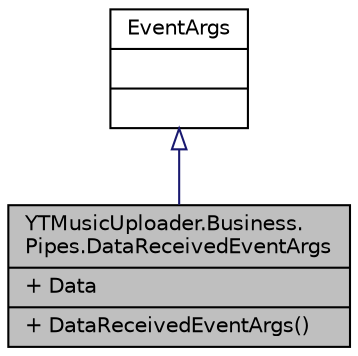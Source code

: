 digraph "YTMusicUploader.Business.Pipes.DataReceivedEventArgs"
{
 // LATEX_PDF_SIZE
  edge [fontname="Helvetica",fontsize="10",labelfontname="Helvetica",labelfontsize="10"];
  node [fontname="Helvetica",fontsize="10",shape=record];
  Node1 [label="{YTMusicUploader.Business.\lPipes.DataReceivedEventArgs\n|+ Data\l|+ DataReceivedEventArgs()\l}",height=0.2,width=0.4,color="black", fillcolor="grey75", style="filled", fontcolor="black",tooltip=" "];
  Node2 -> Node1 [dir="back",color="midnightblue",fontsize="10",style="solid",arrowtail="onormal",fontname="Helvetica"];
  Node2 [label="{EventArgs\n||}",height=0.2,width=0.4,color="black", fillcolor="white", style="filled",URL="$d5/d6c/class_event_args.html",tooltip=" "];
}
